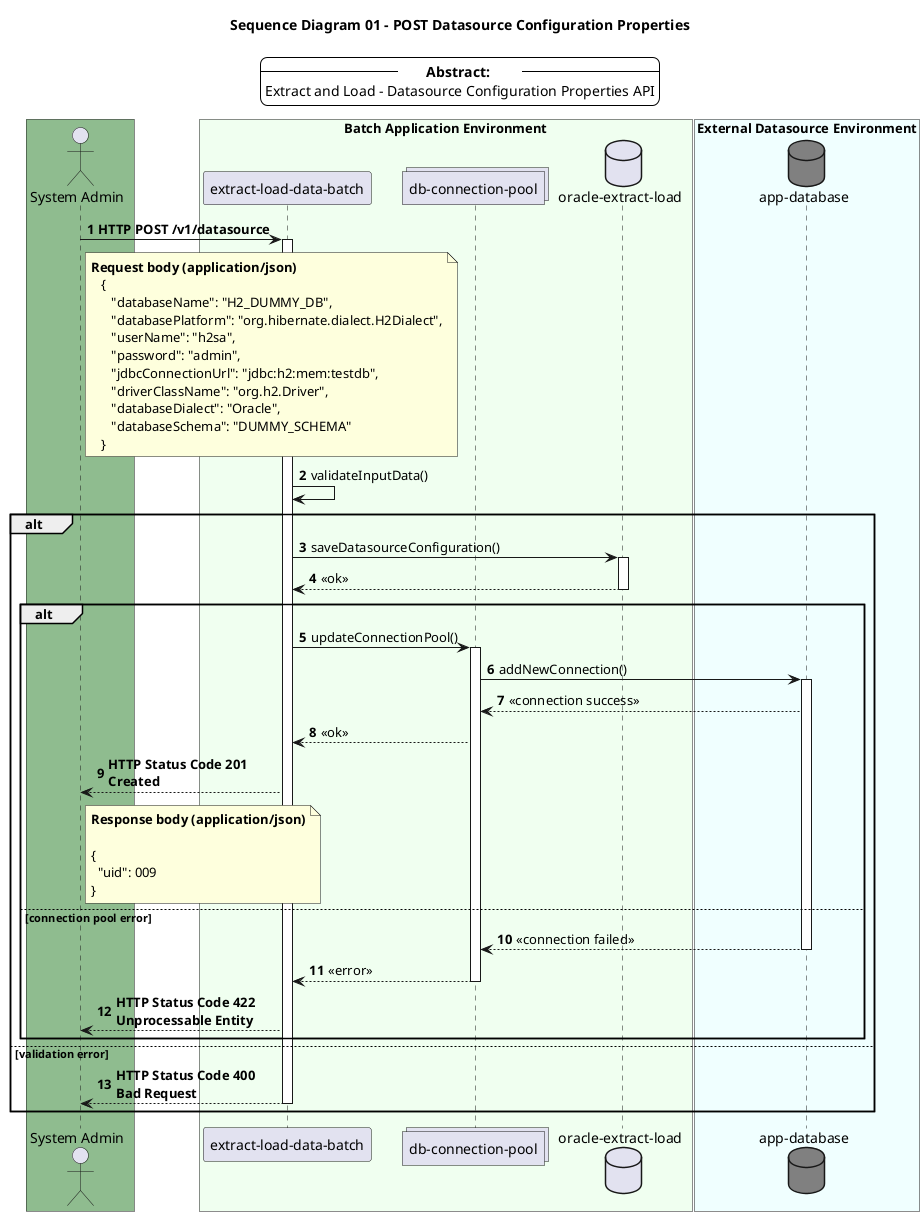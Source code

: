 @startuml
'diagram parameters'
autonumber
'skinparam dpi 300
skinparam LegendBackgroundColor #white

'diagram title'
title Sequence Diagram 01 - POST Datasource Configuration Properties

'a list of the actors and participants'
box #DarkSeaGreen
actor "System Admin" as sysadmin
end box

box "Batch Application Environment" #HoneyDew
participant "extract-load-data-batch" as app
collections "db-connection-pool" as pool
database "oracle-extract-load" as el_db
end box

box "External Datasource Environment" #Azure
database "app-database" as app_db #Gray
end box

'a brief description of the diagram'
legend top
-- \t**Abstract:**\t --
Extract and Load - Datasource Configuration Properties API
end legend

sysadmin -> app:	**HTTP POST /v1/datasource**
note right of sysadmin
  **Request body (application/json)**
     {
        "databaseName": "H2_DUMMY_DB",
        "databasePlatform": "org.hibernate.dialect.H2Dialect",
        "userName": "h2sa",
        "password": "admin",
        "jdbcConnectionUrl": "jdbc:h2:mem:testdb",
        "driverClassName": "org.h2.Driver",
        "databaseDialect": "Oracle",
        "databaseSchema": "DUMMY_SCHEMA"
     }
end note

activate app
    app -> app: validateInputData()
    alt
        app -> el_db: saveDatasourceConfiguration()
        activate el_db
        el_db --> app: <<ok>>
        deactivate el_db
        alt
            app -> pool: updateConnectionPool()
            activate pool
            pool -> app_db: addNewConnection()
            activate app_db
            app_db --> pool: <<connection success>>
            pool --> app: <<ok>>
            app --> sysadmin: **HTTP Status Code 201**\n**Created**
            note right of sysadmin
              **Response body (application/json)**

              {
                "uid": 009
              }
            end note
        else connection pool error
            app_db --> pool: <<connection failed>>
            deactivate app_db
            pool --> app: <<error>>
            deactivate pool
            app --> sysadmin: **HTTP Status Code 422**\n**Unprocessable Entity**
        end alt
    else validation error
        app --> sysadmin: **HTTP Status Code 400**\n**Bad Request**
        deactivate app
    end alt
@enduml
